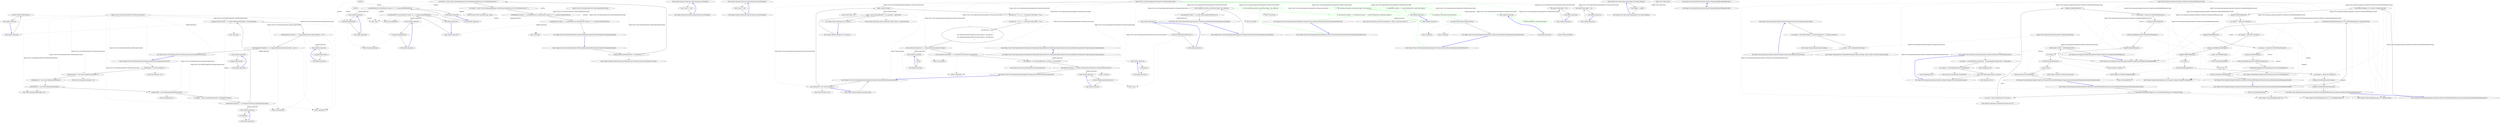 digraph  {
m2_45 [cluster="Unk.LoadModules", file="ModuleLoaderTests.cs", label="Entry Unk.LoadModules", span=""];
m2_49 [cluster="Unk.SequenceEqual", file="ModuleLoaderTests.cs", label="Entry Unk.SequenceEqual", span=""];
m2_25 [cluster="Unk.>", file="ModuleLoaderTests.cs", label="Entry Unk.>", span=""];
m2_14 [cluster="Mock<IModuleLoaderPlugin>.cstr", file="ModuleLoaderTests.cs", label="Entry Mock<IModuleLoaderPlugin>.cstr", span=""];
m2_15 [cluster="ModuleLoader.cstr", file="ModuleLoaderTests.cs", label="Entry ModuleLoader.cstr", span=""];
m2_39 [cluster="Ninject.Modules.ModuleLoader.LoadModules(System.Collections.Generic.IEnumerable<string>)", file="ModuleLoaderTests.cs", label="Entry Ninject.Modules.ModuleLoader.LoadModules(System.Collections.Generic.IEnumerable<string>)", span="49-49"];
m2_12 [cluster="Mock<IKernel>.cstr", file="ModuleLoaderTests.cs", label="Entry Mock<IKernel>.cstr", span=""];
m2_18 [cluster="Unk.Setup", file="ModuleLoaderTests.cs", label="Entry Unk.Setup", span=""];
m2_40 [cluster="System.IO.Path.Combine(string, string)", file="ModuleLoaderTests.cs", label="Entry System.IO.Path.Combine(string, string)", span="0-0"];
m2_16 [cluster="Unk.SetupGet", file="ModuleLoaderTests.cs", label="Entry Unk.SetupGet", span=""];
m2_13 [cluster="Mock<IComponentContainer>.cstr", file="ModuleLoaderTests.cs", label="Entry Mock<IComponentContainer>.cstr", span=""];
m2_17 [cluster="Unk.Returns", file="ModuleLoaderTests.cs", label="Entry Unk.Returns", span=""];
m2_32 [cluster="Ninject.Tests.Unit.ModuleLoaderTests.WhenLoadModulesIsCalled.PassesMatchingFilesToAppropriatePlugin()", file="ModuleLoaderTests.cs", label="Entry Ninject.Tests.Unit.ModuleLoaderTests.WhenLoadModulesIsCalled.PassesMatchingFilesToAppropriatePlugin()", span="39-39"];
m2_33 [cluster="Ninject.Tests.Unit.ModuleLoaderTests.WhenLoadModulesIsCalled.PassesMatchingFilesToAppropriatePlugin()", file="ModuleLoaderTests.cs", label="moduleLoader.LoadModules(new[] { ''TestModules/*'' })", span="41-41"];
m2_34 [cluster="Ninject.Tests.Unit.ModuleLoaderTests.WhenLoadModulesIsCalled.PassesMatchingFilesToAppropriatePlugin()", file="ModuleLoaderTests.cs", label="var fooFiles = new[] { Path.Combine(AppDomain.CurrentDomain.BaseDirectory, @''TestModules\test.foo'') }", span="43-43"];
m2_35 [cluster="Ninject.Tests.Unit.ModuleLoaderTests.WhenLoadModulesIsCalled.PassesMatchingFilesToAppropriatePlugin()", file="ModuleLoaderTests.cs", label="var barFiles = new[] { Path.Combine(AppDomain.CurrentDomain.BaseDirectory, @''TestModules\test.bar'') }", span="44-44"];
m2_36 [cluster="Ninject.Tests.Unit.ModuleLoaderTests.WhenLoadModulesIsCalled.PassesMatchingFilesToAppropriatePlugin()", file="ModuleLoaderTests.cs", label="fooPluginMock.Verify(x => x.LoadModules(It.Is<IEnumerable<string>>(e => e.SequenceEqual(fooFiles))))", span="46-46"];
m2_37 [cluster="Ninject.Tests.Unit.ModuleLoaderTests.WhenLoadModulesIsCalled.PassesMatchingFilesToAppropriatePlugin()", file="ModuleLoaderTests.cs", label="barPluginMock.Verify(x => x.LoadModules(It.Is<IEnumerable<string>>(e => e.SequenceEqual(barFiles))))", span="47-47"];
m2_38 [cluster="Ninject.Tests.Unit.ModuleLoaderTests.WhenLoadModulesIsCalled.PassesMatchingFilesToAppropriatePlugin()", file="ModuleLoaderTests.cs", label="Exit Ninject.Tests.Unit.ModuleLoaderTests.WhenLoadModulesIsCalled.PassesMatchingFilesToAppropriatePlugin()", span="39-39"];
m2_41 [cluster="Unk.Verify", file="ModuleLoaderTests.cs", label="Entry Unk.Verify", span=""];
m2_53 [cluster="lambda expression", file="ModuleLoaderTests.cs", label="Entry lambda expression", span="47-47"];
m2_19 [cluster="lambda expression", file="ModuleLoaderTests.cs", label="Entry lambda expression", span="29-29"];
m2_22 [cluster="lambda expression", file="ModuleLoaderTests.cs", label="Entry lambda expression", span="30-30"];
m2_26 [cluster="lambda expression", file="ModuleLoaderTests.cs", label="Entry lambda expression", span="31-31"];
m2_29 [cluster="lambda expression", file="ModuleLoaderTests.cs", label="Entry lambda expression", span="32-32"];
m2_20 [cluster="lambda expression", file="ModuleLoaderTests.cs", label="x.Components", span="29-29"];
m2_21 [cluster="lambda expression", file="ModuleLoaderTests.cs", label="Exit lambda expression", span="29-29"];
m2_23 [cluster="lambda expression", file="ModuleLoaderTests.cs", label="x.GetAll<IModuleLoaderPlugin>()", span="30-30"];
m2_24 [cluster="lambda expression", file="ModuleLoaderTests.cs", label="Exit lambda expression", span="30-30"];
m2_27 [cluster="lambda expression", file="ModuleLoaderTests.cs", label="x.SupportedExtensions", span="31-31"];
m2_28 [cluster="lambda expression", file="ModuleLoaderTests.cs", label="Exit lambda expression", span="31-31"];
m2_30 [cluster="lambda expression", file="ModuleLoaderTests.cs", label="x.SupportedExtensions", span="32-32"];
m2_31 [cluster="lambda expression", file="ModuleLoaderTests.cs", label="Exit lambda expression", span="32-32"];
m2_43 [cluster="lambda expression", file="ModuleLoaderTests.cs", label="x.LoadModules(It.Is<IEnumerable<string>>(e => e.SequenceEqual(fooFiles)))", span="46-46"];
m2_47 [cluster="lambda expression", file="ModuleLoaderTests.cs", label="e.SequenceEqual(fooFiles)", span="46-46"];
m2_51 [cluster="lambda expression", file="ModuleLoaderTests.cs", label="x.LoadModules(It.Is<IEnumerable<string>>(e => e.SequenceEqual(barFiles)))", span="47-47"];
m2_54 [cluster="lambda expression", file="ModuleLoaderTests.cs", label="e.SequenceEqual(barFiles)", span="47-47"];
m2_42 [cluster="lambda expression", file="ModuleLoaderTests.cs", label="Entry lambda expression", span="46-46"];
m2_50 [cluster="lambda expression", file="ModuleLoaderTests.cs", label="Entry lambda expression", span="47-47"];
m2_44 [cluster="lambda expression", file="ModuleLoaderTests.cs", label="Exit lambda expression", span="46-46"];
m2_46 [cluster="lambda expression", file="ModuleLoaderTests.cs", label="Entry lambda expression", span="46-46"];
m2_48 [cluster="lambda expression", file="ModuleLoaderTests.cs", label="Exit lambda expression", span="46-46"];
m2_52 [cluster="lambda expression", file="ModuleLoaderTests.cs", label="Exit lambda expression", span="47-47"];
m2_55 [cluster="lambda expression", file="ModuleLoaderTests.cs", label="Exit lambda expression", span="47-47"];
m2_0 [cluster="Ninject.Tests.Unit.ModuleLoaderTests.ModuleLoaderContext.ModuleLoaderContext()", file="ModuleLoaderTests.cs", label="Entry Ninject.Tests.Unit.ModuleLoaderTests.ModuleLoaderContext.ModuleLoaderContext()", span="19-19"];
m2_1 [cluster="Ninject.Tests.Unit.ModuleLoaderTests.ModuleLoaderContext.ModuleLoaderContext()", file="ModuleLoaderTests.cs", label="kernelMock = new Mock<IKernel>()", span="21-21"];
m2_2 [cluster="Ninject.Tests.Unit.ModuleLoaderTests.ModuleLoaderContext.ModuleLoaderContext()", file="ModuleLoaderTests.cs", label="componentsMock = new Mock<IComponentContainer>()", span="22-22"];
m2_3 [cluster="Ninject.Tests.Unit.ModuleLoaderTests.ModuleLoaderContext.ModuleLoaderContext()", file="ModuleLoaderTests.cs", label="fooPluginMock = new Mock<IModuleLoaderPlugin>()", span="23-23"];
m2_4 [cluster="Ninject.Tests.Unit.ModuleLoaderTests.ModuleLoaderContext.ModuleLoaderContext()", file="ModuleLoaderTests.cs", label="barPluginMock = new Mock<IModuleLoaderPlugin>()", span="24-24"];
m2_5 [cluster="Ninject.Tests.Unit.ModuleLoaderTests.ModuleLoaderContext.ModuleLoaderContext()", file="ModuleLoaderTests.cs", label="moduleLoader = new ModuleLoader(kernelMock.Object)", span="25-25"];
m2_6 [cluster="Ninject.Tests.Unit.ModuleLoaderTests.ModuleLoaderContext.ModuleLoaderContext()", file="ModuleLoaderTests.cs", label="var plugins = new[] { fooPluginMock.Object, barPluginMock.Object }", span="27-27"];
m2_7 [cluster="Ninject.Tests.Unit.ModuleLoaderTests.ModuleLoaderContext.ModuleLoaderContext()", file="ModuleLoaderTests.cs", label="kernelMock.SetupGet(x => x.Components).Returns(componentsMock.Object)", span="29-29"];
m2_8 [cluster="Ninject.Tests.Unit.ModuleLoaderTests.ModuleLoaderContext.ModuleLoaderContext()", file="ModuleLoaderTests.cs", label="componentsMock.Setup(x => x.GetAll<IModuleLoaderPlugin>()).Returns(plugins)", span="30-30"];
m2_9 [cluster="Ninject.Tests.Unit.ModuleLoaderTests.ModuleLoaderContext.ModuleLoaderContext()", file="ModuleLoaderTests.cs", label="fooPluginMock.SetupGet(x => x.SupportedExtensions).Returns(new[] { ''.foo'' })", span="31-31"];
m2_10 [cluster="Ninject.Tests.Unit.ModuleLoaderTests.ModuleLoaderContext.ModuleLoaderContext()", file="ModuleLoaderTests.cs", label="barPluginMock.SetupGet(x => x.SupportedExtensions).Returns(new[] { ''.bar'' })", span="32-32"];
m2_11 [cluster="Ninject.Tests.Unit.ModuleLoaderTests.ModuleLoaderContext.ModuleLoaderContext()", file="ModuleLoaderTests.cs", label="Exit Ninject.Tests.Unit.ModuleLoaderTests.ModuleLoaderContext.ModuleLoaderContext()", span="19-19"];
m2_56 [file="ModuleLoaderTests.cs", label="Ninject.Tests.Unit.ModuleLoaderTests.ModuleLoaderContext", span=""];
m2_57 [file="ModuleLoaderTests.cs", label="Ninject.Tests.Unit.ModuleLoaderTests.WhenLoadModulesIsCalled", span=""];
m2_58 [file="ModuleLoaderTests.cs", label=fooFiles, span=""];
m2_59 [file="ModuleLoaderTests.cs", label=barFiles, span=""];
m3_3 [cluster="Ninject.Dynamic.Extensions.ObjectExtensions.IsNull(object)", file="ModuleLoadingTests.cs", label="Entry Ninject.Dynamic.Extensions.ObjectExtensions.IsNull(object)", span="26-26"];
m3_4 [cluster="Ninject.Dynamic.Extensions.ObjectExtensions.IsNull(object)", file="ModuleLoadingTests.cs", label="return value == null;", span="28-28"];
m3_5 [cluster="Ninject.Dynamic.Extensions.ObjectExtensions.IsNull(object)", file="ModuleLoadingTests.cs", label="Exit Ninject.Dynamic.Extensions.ObjectExtensions.IsNull(object)", span="26-26"];
m3_0 [cluster="Ninject.Dynamic.Extensions.ObjectExtensions.IsNotNull(object)", file="ModuleLoadingTests.cs", label="Entry Ninject.Dynamic.Extensions.ObjectExtensions.IsNotNull(object)", span="14-14"];
m3_1 [cluster="Ninject.Dynamic.Extensions.ObjectExtensions.IsNotNull(object)", file="ModuleLoadingTests.cs", label="return value != null;", span="16-16"];
m3_2 [cluster="Ninject.Dynamic.Extensions.ObjectExtensions.IsNotNull(object)", file="ModuleLoadingTests.cs", label="Exit Ninject.Dynamic.Extensions.ObjectExtensions.IsNotNull(object)", span="14-14"];
m4_17 [cluster="Mock<IPlan>.cstr", file="NinjectSettings.cs", label="Entry Mock<IPlan>.cstr", span=""];
m4_18 [cluster="Ninject.Tests.Unit.PropertyInjectionStrategyTests.FakePropertyInjectionDirective.FakePropertyInjectionDirective(System.Reflection.PropertyInfo, Ninject.Injection.PropertyInjector)", file="NinjectSettings.cs", label="Entry Ninject.Tests.Unit.PropertyInjectionStrategyTests.FakePropertyInjectionDirective.FakePropertyInjectionDirective(System.Reflection.PropertyInfo, Ninject.Injection.PropertyInjector)", span="91-91"];
m4_67 [cluster="Ninject.Tests.Unit.PropertyInjectionStrategyTests.FakePropertyInjectionDirective.FakePropertyInjectionDirective(System.Reflection.PropertyInfo, Ninject.Injection.PropertyInjector)", file="NinjectSettings.cs", label="Exit Ninject.Tests.Unit.PropertyInjectionStrategyTests.FakePropertyInjectionDirective.FakePropertyInjectionDirective(System.Reflection.PropertyInfo, Ninject.Injection.PropertyInjector)", span="91-91"];
m4_0 [cluster="Ninject.NinjectSettings.Get<T>(string, T)", file="NinjectSettings.cs", label="Entry Ninject.NinjectSettings.Get<T>(string, T)", span="89-89"];
m4_1 [cluster="Ninject.NinjectSettings.Get<T>(string, T)", file="NinjectSettings.cs", label="return _values.ContainsKey(key) ? (T)_values[key] : defaultValue;", span="91-91"];
m4_2 [cluster="Ninject.NinjectSettings.Get<T>(string, T)", file="NinjectSettings.cs", label="Exit Ninject.NinjectSettings.Get<T>(string, T)", span="89-89"];
m4_16 [cluster="Mock<IContext>.cstr", file="NinjectSettings.cs", label="Entry Mock<IContext>.cstr", span=""];
m4_65 [cluster="Unk.Should", file="NinjectSettings.cs", label="Entry Unk.Should", span=""];
m4_3 [cluster="System.Collections.Generic.Dictionary<TKey, TValue>.ContainsKey(TKey)", file="NinjectSettings.cs", label="Entry System.Collections.Generic.Dictionary<TKey, TValue>.ContainsKey(TKey)", span="0-0"];
m4_38 [cluster="Unk.>", file="NinjectSettings.cs", label="Entry Unk.>", span=""];
m4_39 [cluster="Ninject.Tests.Unit.PropertyInjectionStrategyTests.WhenActivateIsCalled.ReadsMethodInjectorsFromPlan()", file="NinjectSettings.cs", label="Entry Ninject.Tests.Unit.PropertyInjectionStrategyTests.WhenActivateIsCalled.ReadsMethodInjectorsFromPlan()", span="63-63"];
m4_40 [cluster="Ninject.Tests.Unit.PropertyInjectionStrategyTests.WhenActivateIsCalled.ReadsMethodInjectorsFromPlan()", file="NinjectSettings.cs", label="this.strategy.Activate(this.contextMock.Object, this.reference)", span="65-65"];
m4_41 [cluster="Ninject.Tests.Unit.PropertyInjectionStrategyTests.WhenActivateIsCalled.ReadsMethodInjectorsFromPlan()", file="NinjectSettings.cs", label="this.planMock.Verify(x => x.GetAll<PropertyInjectionDirective>())", span="67-67"];
m4_42 [cluster="Ninject.Tests.Unit.PropertyInjectionStrategyTests.WhenActivateIsCalled.ReadsMethodInjectorsFromPlan()", file="NinjectSettings.cs", label="Exit Ninject.Tests.Unit.PropertyInjectionStrategyTests.WhenActivateIsCalled.ReadsMethodInjectorsFromPlan()", span="63-63"];
m4_52 [cluster="System.Collections.Generic.IEnumerable<T>.Map<T>(System.Action<T>)", file="NinjectSettings.cs", label="Entry System.Collections.Generic.IEnumerable<T>.Map<T>(System.Action<T>)", span="8-8"];
m4_4 [cluster="Ninject.NinjectSettings.Set(string, object)", file="NinjectSettings.cs", label="Entry Ninject.NinjectSettings.Set(string, object)", span="99-99"];
m4_5 [cluster="Ninject.Tests.Unit.PropertyInjectionStrategyTests.WhenActivateIsCalled.WhenActivateIsCalled()", file="NinjectSettings.cs", label="Entry Ninject.Tests.Unit.PropertyInjectionStrategyTests.WhenActivateIsCalled.WhenActivateIsCalled()", span="41-41"];
m4_6 [cluster="Ninject.Tests.Unit.PropertyInjectionStrategyTests.WhenActivateIsCalled.WhenActivateIsCalled()", file="NinjectSettings.cs", label="this.contextMock = new Mock<IContext>()", span="43-43"];
m4_43 [cluster="Unk.Activate", file="NinjectSettings.cs", label="Entry Unk.Activate", span=""];
m4_22 [cluster="Unk.Setup", file="NinjectSettings.cs", label="Entry Unk.Setup", span=""];
m4_19 [cluster="Unk.SetupGet", file="NinjectSettings.cs", label="Entry Unk.SetupGet", span=""];
m4_21 [cluster="Ninject.Activation.InstanceReference.InstanceReference()", file="NinjectSettings.cs", label="Entry Ninject.Activation.InstanceReference.InstanceReference()", span="16-16"];
m4_45 [cluster="lambda expression", file="NinjectSettings.cs", label="Entry lambda expression", span="67-67"];
m4_53 [cluster="lambda expression", file="NinjectSettings.cs", label="Entry lambda expression", span="75-75"];
m4_54 [cluster="lambda expression", color=green, community=0, file="NinjectSettings.cs", label="1: d.TargetMock.Verify(x => x.ResolveWithin(this.contextMock.Object))", span="75-75"];
m4_55 [cluster="lambda expression", file="NinjectSettings.cs", label="Exit lambda expression", span="75-75"];
m4_56 [cluster="lambda expression", file="NinjectSettings.cs", label="Entry lambda expression", span="75-75"];
m4_57 [cluster="lambda expression", color=green, community=0, file="NinjectSettings.cs", label="1: x.ResolveWithin(this.contextMock.Object)", span="75-75"];
m4_58 [cluster="lambda expression", file="NinjectSettings.cs", label="Exit lambda expression", span="75-75"];
m4_24 [cluster="lambda expression", file="NinjectSettings.cs", label="this.injector1WasCalled = true", span="45-45"];
m4_27 [cluster="lambda expression", file="NinjectSettings.cs", label="this.injector2WasCalled = true", span="46-46"];
m4_23 [cluster="lambda expression", file="NinjectSettings.cs", label="Entry lambda expression", span="45-45"];
m4_25 [cluster="lambda expression", file="NinjectSettings.cs", label="Exit lambda expression", span="45-45"];
m4_26 [cluster="lambda expression", file="NinjectSettings.cs", label="Entry lambda expression", span="46-46"];
m4_28 [cluster="lambda expression", file="NinjectSettings.cs", label="Exit lambda expression", span="46-46"];
m4_29 [cluster="lambda expression", file="NinjectSettings.cs", label="Entry lambda expression", span="54-54"];
m4_32 [cluster="lambda expression", file="NinjectSettings.cs", label="Entry lambda expression", span="55-55"];
m4_35 [cluster="lambda expression", file="NinjectSettings.cs", label="Entry lambda expression", span="59-59"];
m4_31 [cluster="lambda expression", file="NinjectSettings.cs", label="Exit lambda expression", span="54-54"];
m4_30 [cluster="lambda expression", file="NinjectSettings.cs", label="x.Plan", span="54-54"];
m4_34 [cluster="lambda expression", file="NinjectSettings.cs", label="Exit lambda expression", span="55-55"];
m4_33 [cluster="lambda expression", file="NinjectSettings.cs", label="x.Parameters", span="55-55"];
m4_37 [cluster="lambda expression", file="NinjectSettings.cs", label="Exit lambda expression", span="59-59"];
m4_36 [cluster="lambda expression", file="NinjectSettings.cs", label="x.GetAll<PropertyInjectionDirective>()", span="59-59"];
m4_46 [cluster="lambda expression", file="NinjectSettings.cs", label="x.GetAll<PropertyInjectionDirective>()", span="67-67"];
m4_47 [cluster="lambda expression", file="NinjectSettings.cs", label="Exit lambda expression", span="67-67"];
m4_48 [cluster="Ninject.Tests.Unit.PropertyInjectionStrategyTests.WhenActivateIsCalled.ResolvesValuesForEachTargetOfEachDirective()", file="NinjectSettings.cs", label="Entry Ninject.Tests.Unit.PropertyInjectionStrategyTests.WhenActivateIsCalled.ResolvesValuesForEachTargetOfEachDirective()", span="71-71"];
m4_49 [cluster="Ninject.Tests.Unit.PropertyInjectionStrategyTests.WhenActivateIsCalled.ResolvesValuesForEachTargetOfEachDirective()", color=green, community=0, file="NinjectSettings.cs", label="22: this.strategy.Activate(this.contextMock.Object, this.reference)", span="73-73"];
m4_50 [cluster="Ninject.Tests.Unit.PropertyInjectionStrategyTests.WhenActivateIsCalled.ResolvesValuesForEachTargetOfEachDirective()", color=green, community=0, file="NinjectSettings.cs", label="13: this.directives.Map(d => d.TargetMock.Verify(x => x.ResolveWithin(this.contextMock.Object)))", span="75-75"];
m4_51 [cluster="Ninject.Tests.Unit.PropertyInjectionStrategyTests.WhenActivateIsCalled.ResolvesValuesForEachTargetOfEachDirective()", file="NinjectSettings.cs", label="Exit Ninject.Tests.Unit.PropertyInjectionStrategyTests.WhenActivateIsCalled.ResolvesValuesForEachTargetOfEachDirective()", span="71-71"];
m4_66 [cluster="Unk.BeTrue", file="NinjectSettings.cs", label="Entry Unk.BeTrue", span=""];
m4_20 [cluster="Unk.Returns", file="NinjectSettings.cs", label="Entry Unk.Returns", span=""];
m4_60 [cluster="Ninject.Tests.Unit.PropertyInjectionStrategyTests.WhenActivateIsCalled.InvokesInjectorsForEachDirective()", file="NinjectSettings.cs", label="Entry Ninject.Tests.Unit.PropertyInjectionStrategyTests.WhenActivateIsCalled.InvokesInjectorsForEachDirective()", span="79-79"];
m4_61 [cluster="Ninject.Tests.Unit.PropertyInjectionStrategyTests.WhenActivateIsCalled.InvokesInjectorsForEachDirective()", color=green, community=0, file="NinjectSettings.cs", label="27: this.strategy.Activate(this.contextMock.Object, this.reference)", span="81-81"];
m4_62 [cluster="Ninject.Tests.Unit.PropertyInjectionStrategyTests.WhenActivateIsCalled.InvokesInjectorsForEachDirective()", color=green, community=0, file="NinjectSettings.cs", label="4: this.injector1WasCalled.Should().BeTrue()", span="82-82"];
m4_63 [cluster="Ninject.Tests.Unit.PropertyInjectionStrategyTests.WhenActivateIsCalled.InvokesInjectorsForEachDirective()", file="NinjectSettings.cs", label="this.injector2WasCalled.Should().BeTrue()", span="83-83"];
m4_64 [cluster="Ninject.Tests.Unit.PropertyInjectionStrategyTests.WhenActivateIsCalled.InvokesInjectorsForEachDirective()", file="NinjectSettings.cs", label="Exit Ninject.Tests.Unit.PropertyInjectionStrategyTests.WhenActivateIsCalled.InvokesInjectorsForEachDirective()", span="79-79"];
m4_59 [cluster="Unk.ResolveWithin", file="NinjectSettings.cs", label="Entry Unk.ResolveWithin", span=""];
m4_44 [cluster="Unk.Verify", file="NinjectSettings.cs", label="Entry Unk.Verify", span=""];
m4_7 [cluster="Ninject.Tests.Unit.PropertyInjectionStrategyTests.WhenActivateIsCalled.WhenActivateIsCalled()", file="NinjectSettings.cs", label="Ninject.NinjectSettings", span=""];
m4_8 [cluster="Ninject.Tests.Unit.PropertyInjectionStrategyTests.WhenActivateIsCalled.WhenActivateIsCalled()", file="NinjectSettings.cs", label="this.injector1 = (x, y) => { this.injector1WasCalled = true; }", span="45-45"];
m4_9 [cluster="Ninject.Tests.Unit.PropertyInjectionStrategyTests.WhenActivateIsCalled.WhenActivateIsCalled()", file="NinjectSettings.cs", label="this.injector2 = (x, y) => { this.injector2WasCalled = true; }", span="46-46"];
m4_10 [cluster="Ninject.Tests.Unit.PropertyInjectionStrategyTests.WhenActivateIsCalled.WhenActivateIsCalled()", file="NinjectSettings.cs", label="this.directives = new[]\r\n            {\r\n                new FakePropertyInjectionDirective(this.property1, this.injector1),\r\n                new FakePropertyInjectionDirective(this.property2, this.injector2)\r\n            }", span="48-52"];
m4_11 [cluster="Ninject.Tests.Unit.PropertyInjectionStrategyTests.WhenActivateIsCalled.WhenActivateIsCalled()", file="NinjectSettings.cs", label="this.contextMock.SetupGet(x => x.Plan).Returns(this.planMock.Object)", span="54-54"];
m4_12 [cluster="Ninject.Tests.Unit.PropertyInjectionStrategyTests.WhenActivateIsCalled.WhenActivateIsCalled()", file="NinjectSettings.cs", label="this.contextMock.SetupGet(x => x.Parameters).Returns(new IParameter[0])", span="55-55"];
m4_13 [cluster="Ninject.Tests.Unit.PropertyInjectionStrategyTests.WhenActivateIsCalled.WhenActivateIsCalled()", file="NinjectSettings.cs", label="this.reference = new InstanceReference { Instance = this.instance }", span="57-57"];
m4_14 [cluster="Ninject.Tests.Unit.PropertyInjectionStrategyTests.WhenActivateIsCalled.WhenActivateIsCalled()", file="NinjectSettings.cs", label="this.planMock.Setup(x => x.GetAll<PropertyInjectionDirective>()).Returns(this.directives)", span="59-59"];
m4_15 [cluster="Ninject.Tests.Unit.PropertyInjectionStrategyTests.WhenActivateIsCalled.WhenActivateIsCalled()", file="NinjectSettings.cs", label="Exit Ninject.Tests.Unit.PropertyInjectionStrategyTests.WhenActivateIsCalled.WhenActivateIsCalled()", span="41-41"];
m4_74 [file="NinjectSettings.cs", label="Ninject.Tests.Unit.PropertyInjectionStrategyTests.WhenActivateIsCalled", span=""];
m5_0 [cluster="Ninject.Tests.Fakes.Ninja.Ninja(Ninject.Tests.Fakes.IWeapon)", file="PropertyInjectionSelectorTests.cs", label="Entry Ninject.Tests.Fakes.Ninja.Ninja(Ninject.Tests.Fakes.IWeapon)", span="10-10"];
m5_1 [cluster="Ninject.Tests.Fakes.Ninja.Ninja(Ninject.Tests.Fakes.IWeapon)", file="PropertyInjectionSelectorTests.cs", label="this.Weapon = weapon", span="12-12"];
m5_2 [cluster="Ninject.Tests.Fakes.Ninja.Ninja(Ninject.Tests.Fakes.IWeapon)", file="PropertyInjectionSelectorTests.cs", label="Exit Ninject.Tests.Fakes.Ninja.Ninja(Ninject.Tests.Fakes.IWeapon)", span="10-10"];
m5_3 [file="PropertyInjectionSelectorTests.cs", label="Ninject.Tests.Fakes.Ninja", span=""];
m6_0 [cluster="Ninject.ConstraintAttribute.Matches(Ninject.Planning.Bindings.IBindingMetadata)", file="PropertyInjectionTests.cs", label="Entry Ninject.ConstraintAttribute.Matches(Ninject.Planning.Bindings.IBindingMetadata)", span="9-9"];
m6_1 [cluster="Ninject.ConstraintAttribute.Matches(Ninject.Planning.Bindings.IBindingMetadata)", file="PropertyInjectionTests.cs", label="Exit Ninject.ConstraintAttribute.Matches(Ninject.Planning.Bindings.IBindingMetadata)", span="9-9"];
m7_0 [cluster="Ninject.Tests.Integration.RequestScopeTests.RequestScopeContext.RequestScopeContext()", file="RequestScopeTests.cs", label="Entry Ninject.Tests.Integration.RequestScopeTests.RequestScopeContext.RequestScopeContext()", span="15-15"];
m7_1 [cluster="Ninject.Tests.Integration.RequestScopeTests.RequestScopeContext.RequestScopeContext()", file="RequestScopeTests.cs", label="var settings = new NinjectSettings { CachePruningInterval = TimeSpan.MaxValue }", span="17-17"];
m7_2 [cluster="Ninject.Tests.Integration.RequestScopeTests.RequestScopeContext.RequestScopeContext()", file="RequestScopeTests.cs", label="kernel = new StandardKernel(settings)", span="18-18"];
m7_3 [cluster="Ninject.Tests.Integration.RequestScopeTests.RequestScopeContext.RequestScopeContext()", file="RequestScopeTests.cs", label="Exit Ninject.Tests.Integration.RequestScopeTests.RequestScopeContext.RequestScopeContext()", span="15-15"];
m7_66 [cluster="Ninject.OnePerRequestModule.DeactivateInstancesForCurrentHttpRequest()", file="RequestScopeTests.cs", label="Entry Ninject.OnePerRequestModule.DeactivateInstancesForCurrentHttpRequest()", span="59-59"];
m7_17 [cluster="HttpContext.cstr", file="RequestScopeTests.cs", label="Entry HttpContext.cstr", span=""];
m7_9 [cluster="Ninject.Tests.Integration.RequestScopeTests.RequestScopeContext.GetFakeHttpContext()", file="RequestScopeTests.cs", label="Entry Ninject.Tests.Integration.RequestScopeTests.RequestScopeContext.GetFakeHttpContext()", span="26-26"];
m7_10 [cluster="Ninject.Tests.Integration.RequestScopeTests.RequestScopeContext.GetFakeHttpContext()", file="RequestScopeTests.cs", label="var request = new HttpRequest(''index.html'', ''http://example.org/index.html'', String.Empty)", span="28-28"];
m7_11 [cluster="Ninject.Tests.Integration.RequestScopeTests.RequestScopeContext.GetFakeHttpContext()", file="RequestScopeTests.cs", label="var response = new HttpResponse(new StringWriter())", span="29-29"];
m7_12 [cluster="Ninject.Tests.Integration.RequestScopeTests.RequestScopeContext.GetFakeHttpContext()", file="RequestScopeTests.cs", label="return new HttpContext(request, response);", span="30-30"];
m7_13 [cluster="Ninject.Tests.Integration.RequestScopeTests.RequestScopeContext.GetFakeHttpContext()", file="RequestScopeTests.cs", label="Exit Ninject.Tests.Integration.RequestScopeTests.RequestScopeContext.GetFakeHttpContext()", span="26-26"];
m7_39 [cluster="Ninject.Tests.Integration.RequestScopeTests.WhenServiceIsBoundWithRequestScope.InstancesAreDisposedWhenRequestEndsAndCacheIsPruned()", file="RequestScopeTests.cs", label="Entry Ninject.Tests.Integration.RequestScopeTests.WhenServiceIsBoundWithRequestScope.InstancesAreDisposedWhenRequestEndsAndCacheIsPruned()", span="60-60"];
m7_40 [cluster="Ninject.Tests.Integration.RequestScopeTests.WhenServiceIsBoundWithRequestScope.InstancesAreDisposedWhenRequestEndsAndCacheIsPruned()", file="RequestScopeTests.cs", label="kernel.Bind<INotifyWhenDisposed>().To<NotifiesWhenDisposed>().InRequestScope()", span="62-62"];
m7_41 [cluster="Ninject.Tests.Integration.RequestScopeTests.WhenServiceIsBoundWithRequestScope.InstancesAreDisposedWhenRequestEndsAndCacheIsPruned()", file="RequestScopeTests.cs", label="var cache = kernel.Components.Get<ICache>()", span="63-63"];
m7_42 [cluster="Ninject.Tests.Integration.RequestScopeTests.WhenServiceIsBoundWithRequestScope.InstancesAreDisposedWhenRequestEndsAndCacheIsPruned()", file="RequestScopeTests.cs", label="BeginNewFakeWebRequest()", span="65-65"];
m7_49 [cluster="Ninject.Tests.Integration.RequestScopeTests.WhenServiceIsBoundWithRequestScope.InstancesAreDisposedWhenRequestEndsAndCacheIsPruned()", file="RequestScopeTests.cs", label="cache.Prune()", span="77-77"];
m7_43 [cluster="Ninject.Tests.Integration.RequestScopeTests.WhenServiceIsBoundWithRequestScope.InstancesAreDisposedWhenRequestEndsAndCacheIsPruned()", file="RequestScopeTests.cs", label="var instance = kernel.Get<INotifyWhenDisposed>()", span="67-67"];
m7_44 [cluster="Ninject.Tests.Integration.RequestScopeTests.WhenServiceIsBoundWithRequestScope.InstancesAreDisposedWhenRequestEndsAndCacheIsPruned()", file="RequestScopeTests.cs", label="instance.ShouldNotBeNull()", span="69-69"];
m7_45 [cluster="Ninject.Tests.Integration.RequestScopeTests.WhenServiceIsBoundWithRequestScope.InstancesAreDisposedWhenRequestEndsAndCacheIsPruned()", file="RequestScopeTests.cs", label="instance.ShouldBeInstanceOf<NotifiesWhenDisposed>()", span="70-70"];
m7_50 [cluster="Ninject.Tests.Integration.RequestScopeTests.WhenServiceIsBoundWithRequestScope.InstancesAreDisposedWhenRequestEndsAndCacheIsPruned()", file="RequestScopeTests.cs", label="instance.IsDisposed.ShouldBeTrue()", span="79-79"];
m7_46 [cluster="Ninject.Tests.Integration.RequestScopeTests.WhenServiceIsBoundWithRequestScope.InstancesAreDisposedWhenRequestEndsAndCacheIsPruned()", file="RequestScopeTests.cs", label="BeginNewFakeWebRequest()", span="72-72"];
m7_47 [cluster="Ninject.Tests.Integration.RequestScopeTests.WhenServiceIsBoundWithRequestScope.InstancesAreDisposedWhenRequestEndsAndCacheIsPruned()", file="RequestScopeTests.cs", label="GC.Collect()", span="74-74"];
m7_48 [cluster="Ninject.Tests.Integration.RequestScopeTests.WhenServiceIsBoundWithRequestScope.InstancesAreDisposedWhenRequestEndsAndCacheIsPruned()", file="RequestScopeTests.cs", label="GC.WaitForPendingFinalizers()", span="75-75"];
m7_51 [cluster="Ninject.Tests.Integration.RequestScopeTests.WhenServiceIsBoundWithRequestScope.InstancesAreDisposedWhenRequestEndsAndCacheIsPruned()", file="RequestScopeTests.cs", label="Exit Ninject.Tests.Integration.RequestScopeTests.WhenServiceIsBoundWithRequestScope.InstancesAreDisposedWhenRequestEndsAndCacheIsPruned()", span="60-60"];
m7_54 [cluster="Unk.>", file="RequestScopeTests.cs", label="Entry Unk.>", span=""];
m7_33 [cluster="Ninject.Syntax.IBindingInSyntax<T>.InRequestScope()", file="RequestScopeTests.cs", label="Entry Ninject.Syntax.IBindingInSyntax<T>.InRequestScope()", span="183-183"];
m7_52 [cluster="Ninject.Components.IComponentContainer.Get<T>()", file="RequestScopeTests.cs", label="Entry Ninject.Components.IComponentContainer.Get<T>()", span="52-52"];
m7_31 [cluster="Ninject.Syntax.BindingRoot.Bind<T>()", file="RequestScopeTests.cs", label="Entry Ninject.Syntax.BindingRoot.Bind<T>()", span="27-27"];
m7_53 [cluster="Unk.ShouldNotBeNull", file="RequestScopeTests.cs", label="Entry Unk.ShouldNotBeNull", span=""];
m7_14 [cluster="HttpRequest.cstr", file="RequestScopeTests.cs", label="Entry HttpRequest.cstr", span=""];
m7_32 [cluster="Ninject.Syntax.IBindingToSyntax<T>.To<TImplementation>()", file="RequestScopeTests.cs", label="Entry Ninject.Syntax.IBindingToSyntax<T>.To<TImplementation>()", span="40-40"];
m7_15 [cluster="HttpResponse.cstr", file="RequestScopeTests.cs", label="Entry HttpResponse.cstr", span=""];
m7_57 [cluster="Ninject.Tests.Integration.RequestScopeTests.WhenServiceIsBoundWithRequestScope.InstancesAreDisposedViaOnePerRequestModule()", file="RequestScopeTests.cs", label="Entry Ninject.Tests.Integration.RequestScopeTests.WhenServiceIsBoundWithRequestScope.InstancesAreDisposedViaOnePerRequestModule()", span="83-83"];
m7_58 [cluster="Ninject.Tests.Integration.RequestScopeTests.WhenServiceIsBoundWithRequestScope.InstancesAreDisposedViaOnePerRequestModule()", file="RequestScopeTests.cs", label="kernel.Bind<INotifyWhenDisposed>().To<NotifiesWhenDisposed>().InRequestScope()", span="85-85"];
m7_59 [cluster="Ninject.Tests.Integration.RequestScopeTests.WhenServiceIsBoundWithRequestScope.InstancesAreDisposedViaOnePerRequestModule()", file="RequestScopeTests.cs", label="BeginNewFakeWebRequest()", span="87-87"];
m7_60 [cluster="Ninject.Tests.Integration.RequestScopeTests.WhenServiceIsBoundWithRequestScope.InstancesAreDisposedViaOnePerRequestModule()", file="RequestScopeTests.cs", label="var instance = kernel.Get<INotifyWhenDisposed>()", span="89-89"];
m7_61 [cluster="Ninject.Tests.Integration.RequestScopeTests.WhenServiceIsBoundWithRequestScope.InstancesAreDisposedViaOnePerRequestModule()", file="RequestScopeTests.cs", label="instance.ShouldNotBeNull()", span="91-91"];
m7_62 [cluster="Ninject.Tests.Integration.RequestScopeTests.WhenServiceIsBoundWithRequestScope.InstancesAreDisposedViaOnePerRequestModule()", file="RequestScopeTests.cs", label="instance.ShouldBeInstanceOf<NotifiesWhenDisposed>()", span="92-92"];
m7_64 [cluster="Ninject.Tests.Integration.RequestScopeTests.WhenServiceIsBoundWithRequestScope.InstancesAreDisposedViaOnePerRequestModule()", file="RequestScopeTests.cs", label="instance.IsDisposed.ShouldBeTrue()", span="96-96"];
m7_63 [cluster="Ninject.Tests.Integration.RequestScopeTests.WhenServiceIsBoundWithRequestScope.InstancesAreDisposedViaOnePerRequestModule()", file="RequestScopeTests.cs", label="OnePerRequestModule.DeactivateInstancesForCurrentHttpRequest()", span="94-94"];
m7_65 [cluster="Ninject.Tests.Integration.RequestScopeTests.WhenServiceIsBoundWithRequestScope.InstancesAreDisposedViaOnePerRequestModule()", file="RequestScopeTests.cs", label="Exit Ninject.Tests.Integration.RequestScopeTests.WhenServiceIsBoundWithRequestScope.InstancesAreDisposedViaOnePerRequestModule()", span="83-83"];
m7_5 [cluster="Ninject.StandardKernel.StandardKernel(Ninject.INinjectSettings, params Ninject.Modules.INinjectModule[])", file="RequestScopeTests.cs", label="Entry Ninject.StandardKernel.StandardKernel(Ninject.INinjectSettings, params Ninject.Modules.INinjectModule[])", span="43-43"];
m7_34 [cluster="Ninject.Syntax.IResolutionRoot.Get<T>(params Ninject.Parameters.IParameter[])", file="RequestScopeTests.cs", label="Entry Ninject.Syntax.IResolutionRoot.Get<T>(params Ninject.Parameters.IParameter[])", span="34-34"];
m7_35 [cluster="Unk.ShouldBeSameAs", file="RequestScopeTests.cs", label="Entry Unk.ShouldBeSameAs", span=""];
m7_38 [cluster="Unk.ShouldNotBeSameAs", file="RequestScopeTests.cs", label="Entry Unk.ShouldNotBeSameAs", span=""];
m7_37 [cluster="System.GC.WaitForPendingFinalizers()", file="RequestScopeTests.cs", label="Entry System.GC.WaitForPendingFinalizers()", span="0-0"];
m7_36 [cluster="System.GC.Collect()", file="RequestScopeTests.cs", label="Entry System.GC.Collect()", span="0-0"];
m7_18 [cluster="Ninject.Tests.Integration.RequestScopeTests.WhenServiceIsBoundWithRequestScope.InstancesAreReusedWithinSameHttpContext()", file="RequestScopeTests.cs", label="Entry Ninject.Tests.Integration.RequestScopeTests.WhenServiceIsBoundWithRequestScope.InstancesAreReusedWithinSameHttpContext()", span="37-37"];
m7_19 [cluster="Ninject.Tests.Integration.RequestScopeTests.WhenServiceIsBoundWithRequestScope.InstancesAreReusedWithinSameHttpContext()", file="RequestScopeTests.cs", label="kernel.Bind<IWeapon>().To<Sword>().InRequestScope()", span="39-39"];
m7_20 [cluster="Ninject.Tests.Integration.RequestScopeTests.WhenServiceIsBoundWithRequestScope.InstancesAreReusedWithinSameHttpContext()", file="RequestScopeTests.cs", label="BeginNewFakeWebRequest()", span="41-41"];
m7_21 [cluster="Ninject.Tests.Integration.RequestScopeTests.WhenServiceIsBoundWithRequestScope.InstancesAreReusedWithinSameHttpContext()", file="RequestScopeTests.cs", label="var weapon1 = kernel.Get<IWeapon>()", span="43-43"];
m7_22 [cluster="Ninject.Tests.Integration.RequestScopeTests.WhenServiceIsBoundWithRequestScope.InstancesAreReusedWithinSameHttpContext()", file="RequestScopeTests.cs", label="var weapon2 = kernel.Get<IWeapon>()", span="44-44"];
m7_23 [cluster="Ninject.Tests.Integration.RequestScopeTests.WhenServiceIsBoundWithRequestScope.InstancesAreReusedWithinSameHttpContext()", file="RequestScopeTests.cs", label="weapon1.ShouldBeSameAs(weapon2)", span="46-46"];
m7_28 [cluster="Ninject.Tests.Integration.RequestScopeTests.WhenServiceIsBoundWithRequestScope.InstancesAreReusedWithinSameHttpContext()", file="RequestScopeTests.cs", label="weapon3.ShouldNotBeSameAs(weapon1)", span="55-55"];
m7_29 [cluster="Ninject.Tests.Integration.RequestScopeTests.WhenServiceIsBoundWithRequestScope.InstancesAreReusedWithinSameHttpContext()", file="RequestScopeTests.cs", label="weapon3.ShouldNotBeSameAs(weapon2)", span="56-56"];
m7_24 [cluster="Ninject.Tests.Integration.RequestScopeTests.WhenServiceIsBoundWithRequestScope.InstancesAreReusedWithinSameHttpContext()", file="RequestScopeTests.cs", label="BeginNewFakeWebRequest()", span="48-48"];
m7_25 [cluster="Ninject.Tests.Integration.RequestScopeTests.WhenServiceIsBoundWithRequestScope.InstancesAreReusedWithinSameHttpContext()", file="RequestScopeTests.cs", label="GC.Collect()", span="50-50"];
m7_26 [cluster="Ninject.Tests.Integration.RequestScopeTests.WhenServiceIsBoundWithRequestScope.InstancesAreReusedWithinSameHttpContext()", file="RequestScopeTests.cs", label="GC.WaitForPendingFinalizers()", span="51-51"];
m7_27 [cluster="Ninject.Tests.Integration.RequestScopeTests.WhenServiceIsBoundWithRequestScope.InstancesAreReusedWithinSameHttpContext()", file="RequestScopeTests.cs", label="var weapon3 = kernel.Get<IWeapon>()", span="53-53"];
m7_30 [cluster="Ninject.Tests.Integration.RequestScopeTests.WhenServiceIsBoundWithRequestScope.InstancesAreReusedWithinSameHttpContext()", file="RequestScopeTests.cs", label="Exit Ninject.Tests.Integration.RequestScopeTests.WhenServiceIsBoundWithRequestScope.InstancesAreReusedWithinSameHttpContext()", span="37-37"];
m7_16 [cluster="System.IO.StringWriter.StringWriter()", file="RequestScopeTests.cs", label="Entry System.IO.StringWriter.StringWriter()", span="0-0"];
m7_56 [cluster="Unk.ShouldBeTrue", file="RequestScopeTests.cs", label="Entry Unk.ShouldBeTrue", span=""];
m7_4 [cluster="Ninject.NinjectSettings.NinjectSettings()", file="RequestScopeTests.cs", label="Entry Ninject.NinjectSettings.NinjectSettings()", span="19-19"];
m7_55 [cluster="Ninject.Activation.Caching.ICache.Prune()", file="RequestScopeTests.cs", label="Entry Ninject.Activation.Caching.ICache.Prune()", span="50-50"];
m7_6 [cluster="Ninject.Tests.Integration.RequestScopeTests.RequestScopeContext.BeginNewFakeWebRequest()", file="RequestScopeTests.cs", label="Entry Ninject.Tests.Integration.RequestScopeTests.RequestScopeContext.BeginNewFakeWebRequest()", span="21-21"];
m7_7 [cluster="Ninject.Tests.Integration.RequestScopeTests.RequestScopeContext.BeginNewFakeWebRequest()", file="RequestScopeTests.cs", label="HttpContext.Current = GetFakeHttpContext()", span="23-23"];
m7_8 [cluster="Ninject.Tests.Integration.RequestScopeTests.RequestScopeContext.BeginNewFakeWebRequest()", file="RequestScopeTests.cs", label="Exit Ninject.Tests.Integration.RequestScopeTests.RequestScopeContext.BeginNewFakeWebRequest()", span="21-21"];
m7_67 [file="RequestScopeTests.cs", label="Ninject.Tests.Integration.RequestScopeTests.RequestScopeContext", span=""];
m7_68 [file="RequestScopeTests.cs", label="Ninject.Tests.Integration.RequestScopeTests.WhenServiceIsBoundWithRequestScope", span=""];
m2_32 -> m2_33  [key=0, style=solid];
m2_33 -> m2_34  [key=0, style=solid];
m2_33 -> m2_39  [key=2, style=dotted];
m2_34 -> m2_35  [key=0, style=solid];
m2_34 -> m2_40  [key=2, style=dotted];
m2_34 -> m2_36  [color=darkseagreen4, key=1, label=fooFiles, style=dashed];
m2_34 -> m2_43  [color=darkseagreen4, key=1, label=fooFiles, style=dashed];
m2_34 -> m2_47  [color=darkseagreen4, key=1, label=fooFiles, style=dashed];
m2_35 -> m2_36  [key=0, style=solid];
m2_35 -> m2_40  [key=2, style=dotted];
m2_35 -> m2_37  [color=darkseagreen4, key=1, label=barFiles, style=dashed];
m2_35 -> m2_51  [color=darkseagreen4, key=1, label=barFiles, style=dashed];
m2_35 -> m2_54  [color=darkseagreen4, key=1, label=barFiles, style=dashed];
m2_36 -> m2_37  [key=0, style=solid];
m2_36 -> m2_41  [key=2, style=dotted];
m2_36 -> m2_42  [color=darkseagreen4, key=1, label="lambda expression", style=dashed];
m2_37 -> m2_38  [key=0, style=solid];
m2_37 -> m2_41  [key=2, style=dotted];
m2_37 -> m2_50  [color=darkseagreen4, key=1, label="lambda expression", style=dashed];
m2_38 -> m2_32  [color=blue, key=0, style=bold];
m2_53 -> m2_54  [key=0, style=solid];
m2_19 -> m2_20  [key=0, style=solid];
m2_22 -> m2_23  [key=0, style=solid];
m2_26 -> m2_27  [key=0, style=solid];
m2_29 -> m2_30  [key=0, style=solid];
m2_20 -> m2_21  [key=0, style=solid];
m2_21 -> m2_19  [color=blue, key=0, style=bold];
m2_23 -> m2_24  [key=0, style=solid];
m2_23 -> m2_25  [key=2, style=dotted];
m2_24 -> m2_22  [color=blue, key=0, style=bold];
m2_27 -> m2_28  [key=0, style=solid];
m2_28 -> m2_26  [color=blue, key=0, style=bold];
m2_30 -> m2_31  [key=0, style=solid];
m2_31 -> m2_29  [color=blue, key=0, style=bold];
m2_43 -> m2_44  [key=0, style=solid];
m2_43 -> m2_25  [key=2, style=dotted];
m2_43 -> m2_45  [key=2, style=dotted];
m2_43 -> m2_46  [color=darkseagreen4, key=1, label="lambda expression", style=dashed];
m2_47 -> m2_48  [key=0, style=solid];
m2_47 -> m2_49  [key=2, style=dotted];
m2_51 -> m2_52  [key=0, style=solid];
m2_51 -> m2_25  [key=2, style=dotted];
m2_51 -> m2_45  [key=2, style=dotted];
m2_51 -> m2_53  [color=darkseagreen4, key=1, label="lambda expression", style=dashed];
m2_54 -> m2_55  [key=0, style=solid];
m2_54 -> m2_49  [key=2, style=dotted];
m2_42 -> m2_43  [key=0, style=solid];
m2_50 -> m2_51  [key=0, style=solid];
m2_44 -> m2_42  [color=blue, key=0, style=bold];
m2_46 -> m2_47  [key=0, style=solid];
m2_48 -> m2_46  [color=blue, key=0, style=bold];
m2_52 -> m2_50  [color=blue, key=0, style=bold];
m2_55 -> m2_53  [color=blue, key=0, style=bold];
m2_0 -> m2_1  [key=0, style=solid];
m2_1 -> m2_2  [key=0, style=solid];
m2_1 -> m2_12  [key=2, style=dotted];
m2_2 -> m2_3  [key=0, style=solid];
m2_2 -> m2_13  [key=2, style=dotted];
m2_3 -> m2_4  [key=0, style=solid];
m2_3 -> m2_14  [key=2, style=dotted];
m2_4 -> m2_5  [key=0, style=solid];
m2_4 -> m2_14  [key=2, style=dotted];
m2_5 -> m2_6  [key=0, style=solid];
m2_5 -> m2_15  [key=2, style=dotted];
m2_6 -> m2_7  [key=0, style=solid];
m2_6 -> m2_8  [color=darkseagreen4, key=1, label=plugins, style=dashed];
m2_7 -> m2_8  [key=0, style=solid];
m2_7 -> m2_16  [key=2, style=dotted];
m2_7 -> m2_17  [key=2, style=dotted];
m2_7 -> m2_19  [color=darkseagreen4, key=1, label="lambda expression", style=dashed];
m2_8 -> m2_9  [key=0, style=solid];
m2_8 -> m2_18  [key=2, style=dotted];
m2_8 -> m2_17  [key=2, style=dotted];
m2_8 -> m2_22  [color=darkseagreen4, key=1, label="lambda expression", style=dashed];
m2_9 -> m2_10  [key=0, style=solid];
m2_9 -> m2_16  [key=2, style=dotted];
m2_9 -> m2_17  [key=2, style=dotted];
m2_9 -> m2_26  [color=darkseagreen4, key=1, label="lambda expression", style=dashed];
m2_10 -> m2_11  [key=0, style=solid];
m2_10 -> m2_16  [key=2, style=dotted];
m2_10 -> m2_17  [key=2, style=dotted];
m2_10 -> m2_29  [color=darkseagreen4, key=1, label="lambda expression", style=dashed];
m2_11 -> m2_0  [color=blue, key=0, style=bold];
m2_56 -> m2_1  [color=darkseagreen4, key=1, label="Ninject.Tests.Unit.ModuleLoaderTests.ModuleLoaderContext", style=dashed];
m2_56 -> m2_2  [color=darkseagreen4, key=1, label="Ninject.Tests.Unit.ModuleLoaderTests.ModuleLoaderContext", style=dashed];
m2_56 -> m2_3  [color=darkseagreen4, key=1, label="Ninject.Tests.Unit.ModuleLoaderTests.ModuleLoaderContext", style=dashed];
m2_56 -> m2_4  [color=darkseagreen4, key=1, label="Ninject.Tests.Unit.ModuleLoaderTests.ModuleLoaderContext", style=dashed];
m2_56 -> m2_5  [color=darkseagreen4, key=1, label="Ninject.Tests.Unit.ModuleLoaderTests.ModuleLoaderContext", style=dashed];
m2_56 -> m2_6  [color=darkseagreen4, key=1, label="Ninject.Tests.Unit.ModuleLoaderTests.ModuleLoaderContext", style=dashed];
m2_56 -> m2_7  [color=darkseagreen4, key=1, label="Ninject.Tests.Unit.ModuleLoaderTests.ModuleLoaderContext", style=dashed];
m2_56 -> m2_8  [color=darkseagreen4, key=1, label="Ninject.Tests.Unit.ModuleLoaderTests.ModuleLoaderContext", style=dashed];
m2_56 -> m2_9  [color=darkseagreen4, key=1, label="Ninject.Tests.Unit.ModuleLoaderTests.ModuleLoaderContext", style=dashed];
m2_56 -> m2_10  [color=darkseagreen4, key=1, label="Ninject.Tests.Unit.ModuleLoaderTests.ModuleLoaderContext", style=dashed];
m2_57 -> m2_33  [color=darkseagreen4, key=1, label="Ninject.Tests.Unit.ModuleLoaderTests.WhenLoadModulesIsCalled", style=dashed];
m2_57 -> m2_36  [color=darkseagreen4, key=1, label="Ninject.Tests.Unit.ModuleLoaderTests.WhenLoadModulesIsCalled", style=dashed];
m2_57 -> m2_37  [color=darkseagreen4, key=1, label="Ninject.Tests.Unit.ModuleLoaderTests.WhenLoadModulesIsCalled", style=dashed];
m2_58 -> m2_43  [color=darkseagreen4, key=1, label=fooFiles, style=dashed];
m2_58 -> m2_47  [color=darkseagreen4, key=1, label=fooFiles, style=dashed];
m2_59 -> m2_51  [color=darkseagreen4, key=1, label=barFiles, style=dashed];
m2_59 -> m2_54  [color=darkseagreen4, key=1, label=barFiles, style=dashed];
m3_3 -> m3_4  [key=0, style=solid];
m3_4 -> m3_5  [key=0, style=solid];
m3_5 -> m3_3  [color=blue, key=0, style=bold];
m3_0 -> m3_1  [key=0, style=solid];
m3_1 -> m3_2  [key=0, style=solid];
m3_2 -> m3_0  [color=blue, key=0, style=bold];
m4_18 -> m4_67  [key=0, style=solid];
m4_67 -> m4_18  [color=blue, key=0, style=bold];
m4_0 -> m4_1  [key=0, style=solid];
m4_1 -> m4_2  [key=0, style=solid];
m4_1 -> m4_3  [key=2, style=dotted];
m4_2 -> m4_0  [color=blue, key=0, style=bold];
m4_39 -> m4_40  [key=0, style=solid];
m4_40 -> m4_43  [key=2, style=dotted];
m4_40 -> m4_41  [key=0, style=solid];
m4_41 -> m4_44  [key=2, style=dotted];
m4_41 -> m4_42  [key=0, style=solid];
m4_41 -> m4_45  [color=darkseagreen4, key=1, label="lambda expression", style=dashed];
m4_42 -> m4_39  [color=blue, key=0, style=bold];
m4_4 -> m4_5  [key=0, style=solid];
m4_5 -> m4_6  [key=0, style=solid];
m4_6 -> m4_4  [color=blue, key=0, style=bold];
m4_6 -> m4_7  [key=0, style=solid];
m4_6 -> m4_16  [key=2, style=dotted];
m4_45 -> m4_46  [key=0, style=solid];
m4_53 -> m4_54  [color=green, key=0, style=solid];
m4_54 -> m4_55  [color=green, key=0, style=solid];
m4_54 -> m4_44  [color=green, key=2, style=dotted];
m4_54 -> m4_56  [color=green, key=1, label="lambda expression", style=dashed];
m4_55 -> m4_53  [color=blue, key=0, style=bold];
m4_56 -> m4_57  [color=green, key=0, style=solid];
m4_57 -> m4_58  [color=green, key=0, style=solid];
m4_57 -> m4_59  [color=green, key=2, style=dotted];
m4_58 -> m4_56  [color=blue, key=0, style=bold];
m4_24 -> m4_25  [key=0, style=solid];
m4_27 -> m4_28  [key=0, style=solid];
m4_23 -> m4_24  [key=0, style=solid];
m4_25 -> m4_23  [color=blue, key=0, style=bold];
m4_26 -> m4_27  [key=0, style=solid];
m4_28 -> m4_26  [color=blue, key=0, style=bold];
m4_29 -> m4_30  [key=0, style=solid];
m4_32 -> m4_33  [key=0, style=solid];
m4_35 -> m4_36  [key=0, style=solid];
m4_31 -> m4_29  [color=blue, key=0, style=bold];
m4_30 -> m4_31  [key=0, style=solid];
m4_34 -> m4_32  [color=blue, key=0, style=bold];
m4_33 -> m4_34  [key=0, style=solid];
m4_37 -> m4_35  [color=blue, key=0, style=bold];
m4_36 -> m4_37  [key=0, style=solid];
m4_36 -> m4_38  [key=2, style=dotted];
m4_46 -> m4_47  [key=0, style=solid];
m4_46 -> m4_38  [key=2, style=dotted];
m4_47 -> m4_45  [color=blue, key=0, style=bold];
m4_48 -> m4_49  [color=green, key=0, style=solid];
m4_49 -> m4_50  [color=green, key=0, style=solid];
m4_49 -> m4_43  [color=green, key=2, style=dotted];
m4_50 -> m4_51  [color=green, key=0, style=solid];
m4_50 -> m4_52  [color=green, key=2, style=dotted];
m4_50 -> m4_53  [color=green, key=1, label="lambda expression", style=dashed];
m4_51 -> m4_48  [color=blue, key=0, style=bold];
m4_60 -> m4_61  [color=green, key=0, style=solid];
m4_61 -> m4_62  [color=green, key=0, style=solid];
m4_61 -> m4_43  [color=green, key=2, style=dotted];
m4_62 -> m4_63  [color=green, key=0, style=solid];
m4_62 -> m4_65  [color=green, key=2, style=dotted];
m4_62 -> m4_66  [color=green, key=2, style=dotted];
m4_63 -> m4_64  [key=0, style=solid];
m4_63 -> m4_65  [key=2, style=dotted];
m4_63 -> m4_66  [key=2, style=dotted];
m4_64 -> m4_60  [color=blue, key=0, style=bold];
m4_7 -> m4_8  [key=0, style=solid];
m4_7 -> m4_17  [key=2, style=dotted];
m4_7 -> m4_1  [color=darkseagreen4, key=1, label="Ninject.NinjectSettings", style=dashed];
m4_7 -> m4_5  [color=darkseagreen4, key=1, label="Ninject.NinjectSettings", style=dashed];
m4_8 -> m4_9  [key=0, style=solid];
m4_9 -> m4_10  [key=0, style=solid];
m4_10 -> m4_11  [key=0, style=solid];
m4_10 -> m4_18  [key=2, style=dotted];
m4_11 -> m4_12  [key=0, style=solid];
m4_11 -> m4_19  [key=2, style=dotted];
m4_11 -> m4_20  [key=2, style=dotted];
m4_11 -> m4_29  [color=darkseagreen4, key=1, label="lambda expression", style=dashed];
m4_12 -> m4_13  [key=0, style=solid];
m4_12 -> m4_19  [key=2, style=dotted];
m4_12 -> m4_20  [key=2, style=dotted];
m4_12 -> m4_32  [color=darkseagreen4, key=1, label="lambda expression", style=dashed];
m4_13 -> m4_14  [key=0, style=solid];
m4_13 -> m4_21  [key=2, style=dotted];
m4_14 -> m4_15  [key=0, style=solid];
m4_14 -> m4_22  [key=2, style=dotted];
m4_14 -> m4_20  [key=2, style=dotted];
m4_14 -> m4_35  [color=darkseagreen4, key=1, label="lambda expression", style=dashed];
m4_15 -> m4_5  [color=blue, key=0, style=bold];
m4_74 -> m4_49  [color=green, key=1, label="Ninject.Tests.Unit.PropertyInjectionStrategyTests.WhenActivateIsCalled", style=dashed];
m4_74 -> m4_50  [color=green, key=1, label="Ninject.Tests.Unit.PropertyInjectionStrategyTests.WhenActivateIsCalled", style=dashed];
m4_74 -> m4_54  [color=green, key=1, label="Ninject.Tests.Unit.PropertyInjectionStrategyTests.WhenActivateIsCalled", style=dashed];
m4_74 -> m4_57  [color=green, key=1, label="Ninject.Tests.Unit.PropertyInjectionStrategyTests.WhenActivateIsCalled", style=dashed];
m4_74 -> m4_61  [color=green, key=1, label="Ninject.Tests.Unit.PropertyInjectionStrategyTests.WhenActivateIsCalled", style=dashed];
m4_74 -> m4_62  [color=green, key=1, label="Ninject.Tests.Unit.PropertyInjectionStrategyTests.WhenActivateIsCalled", style=dashed];
m4_74 -> m4_6  [color=darkseagreen4, key=1, label="Ninject.Tests.Unit.PropertyInjectionStrategyTests.WhenActivateIsCalled", style=dashed];
m4_74 -> m4_7  [color=darkseagreen4, key=1, label="Ninject.Tests.Unit.PropertyInjectionStrategyTests.WhenActivateIsCalled", style=dashed];
m4_74 -> m4_8  [color=darkseagreen4, key=1, label="Ninject.Tests.Unit.PropertyInjectionStrategyTests.WhenActivateIsCalled", style=dashed];
m4_74 -> m4_24  [color=darkseagreen4, key=1, label="Ninject.Tests.Unit.PropertyInjectionStrategyTests.WhenActivateIsCalled", style=dashed];
m4_74 -> m4_9  [color=darkseagreen4, key=1, label="Ninject.Tests.Unit.PropertyInjectionStrategyTests.WhenActivateIsCalled", style=dashed];
m4_74 -> m4_27  [color=darkseagreen4, key=1, label="Ninject.Tests.Unit.PropertyInjectionStrategyTests.WhenActivateIsCalled", style=dashed];
m4_74 -> m4_10  [color=darkseagreen4, key=1, label="Ninject.Tests.Unit.PropertyInjectionStrategyTests.WhenActivateIsCalled", style=dashed];
m4_74 -> m4_11  [color=darkseagreen4, key=1, label="Ninject.Tests.Unit.PropertyInjectionStrategyTests.WhenActivateIsCalled", style=dashed];
m4_74 -> m4_12  [color=darkseagreen4, key=1, label="Ninject.Tests.Unit.PropertyInjectionStrategyTests.WhenActivateIsCalled", style=dashed];
m4_74 -> m4_13  [color=darkseagreen4, key=1, label="Ninject.Tests.Unit.PropertyInjectionStrategyTests.WhenActivateIsCalled", style=dashed];
m4_74 -> m4_14  [color=darkseagreen4, key=1, label="Ninject.Tests.Unit.PropertyInjectionStrategyTests.WhenActivateIsCalled", style=dashed];
m4_74 -> m4_40  [color=darkseagreen4, key=1, label="Ninject.Tests.Unit.PropertyInjectionStrategyTests.WhenActivateIsCalled", style=dashed];
m4_74 -> m4_41  [color=darkseagreen4, key=1, label="Ninject.Tests.Unit.PropertyInjectionStrategyTests.WhenActivateIsCalled", style=dashed];
m4_74 -> m4_63  [color=darkseagreen4, key=1, label="Ninject.Tests.Unit.PropertyInjectionStrategyTests.WhenActivateIsCalled", style=dashed];
m5_0 -> m5_1  [key=0, style=solid];
m5_1 -> m5_2  [key=0, style=solid];
m5_2 -> m5_0  [color=blue, key=0, style=bold];
m5_3 -> m5_1  [color=darkseagreen4, key=1, label="Ninject.Tests.Fakes.Ninja", style=dashed];
m6_0 -> m6_1  [key=0, style=solid];
m6_1 -> m6_0  [color=blue, key=0, style=bold];
m7_0 -> m7_1  [key=0, style=solid];
m7_1 -> m7_2  [key=0, style=solid];
m7_1 -> m7_4  [key=2, style=dotted];
m7_2 -> m7_3  [key=0, style=solid];
m7_2 -> m7_5  [key=2, style=dotted];
m7_3 -> m7_0  [color=blue, key=0, style=bold];
m7_9 -> m7_10  [key=0, style=solid];
m7_10 -> m7_11  [key=0, style=solid];
m7_10 -> m7_14  [key=2, style=dotted];
m7_10 -> m7_12  [color=darkseagreen4, key=1, label=request, style=dashed];
m7_11 -> m7_12  [key=0, style=solid];
m7_11 -> m7_15  [key=2, style=dotted];
m7_11 -> m7_16  [key=2, style=dotted];
m7_12 -> m7_13  [key=0, style=solid];
m7_12 -> m7_17  [key=2, style=dotted];
m7_13 -> m7_9  [color=blue, key=0, style=bold];
m7_39 -> m7_40  [key=0, style=solid];
m7_40 -> m7_41  [key=0, style=solid];
m7_40 -> m7_31  [key=2, style=dotted];
m7_40 -> m7_32  [key=2, style=dotted];
m7_40 -> m7_33  [key=2, style=dotted];
m7_41 -> m7_42  [key=0, style=solid];
m7_41 -> m7_52  [key=2, style=dotted];
m7_41 -> m7_49  [color=darkseagreen4, key=1, label=cache, style=dashed];
m7_42 -> m7_43  [key=0, style=solid];
m7_42 -> m7_6  [key=2, style=dotted];
m7_49 -> m7_50  [key=0, style=solid];
m7_49 -> m7_55  [key=2, style=dotted];
m7_43 -> m7_44  [key=0, style=solid];
m7_43 -> m7_34  [key=2, style=dotted];
m7_43 -> m7_45  [color=darkseagreen4, key=1, label=instance, style=dashed];
m7_43 -> m7_50  [color=darkseagreen4, key=1, label=instance, style=dashed];
m7_44 -> m7_45  [key=0, style=solid];
m7_44 -> m7_53  [key=2, style=dotted];
m7_45 -> m7_46  [key=0, style=solid];
m7_45 -> m7_54  [key=2, style=dotted];
m7_50 -> m7_51  [key=0, style=solid];
m7_50 -> m7_56  [key=2, style=dotted];
m7_46 -> m7_47  [key=0, style=solid];
m7_46 -> m7_6  [key=2, style=dotted];
m7_47 -> m7_48  [key=0, style=solid];
m7_47 -> m7_36  [key=2, style=dotted];
m7_48 -> m7_49  [key=0, style=solid];
m7_48 -> m7_37  [key=2, style=dotted];
m7_51 -> m7_39  [color=blue, key=0, style=bold];
m7_57 -> m7_58  [key=0, style=solid];
m7_58 -> m7_59  [key=0, style=solid];
m7_58 -> m7_31  [key=2, style=dotted];
m7_58 -> m7_32  [key=2, style=dotted];
m7_58 -> m7_33  [key=2, style=dotted];
m7_59 -> m7_60  [key=0, style=solid];
m7_59 -> m7_6  [key=2, style=dotted];
m7_60 -> m7_61  [key=0, style=solid];
m7_60 -> m7_34  [key=2, style=dotted];
m7_60 -> m7_62  [color=darkseagreen4, key=1, label=instance, style=dashed];
m7_60 -> m7_64  [color=darkseagreen4, key=1, label=instance, style=dashed];
m7_61 -> m7_62  [key=0, style=solid];
m7_61 -> m7_53  [key=2, style=dotted];
m7_62 -> m7_63  [key=0, style=solid];
m7_62 -> m7_54  [key=2, style=dotted];
m7_64 -> m7_65  [key=0, style=solid];
m7_64 -> m7_56  [key=2, style=dotted];
m7_63 -> m7_64  [key=0, style=solid];
m7_63 -> m7_66  [key=2, style=dotted];
m7_65 -> m7_57  [color=blue, key=0, style=bold];
m7_18 -> m7_19  [key=0, style=solid];
m7_19 -> m7_20  [key=0, style=solid];
m7_19 -> m7_31  [key=2, style=dotted];
m7_19 -> m7_32  [key=2, style=dotted];
m7_19 -> m7_33  [key=2, style=dotted];
m7_20 -> m7_21  [key=0, style=solid];
m7_20 -> m7_6  [key=2, style=dotted];
m7_21 -> m7_22  [key=0, style=solid];
m7_21 -> m7_34  [key=2, style=dotted];
m7_21 -> m7_23  [color=darkseagreen4, key=1, label=weapon1, style=dashed];
m7_21 -> m7_28  [color=darkseagreen4, key=1, label=weapon1, style=dashed];
m7_22 -> m7_23  [key=0, style=solid];
m7_22 -> m7_34  [key=2, style=dotted];
m7_22 -> m7_29  [color=darkseagreen4, key=1, label=weapon2, style=dashed];
m7_23 -> m7_24  [key=0, style=solid];
m7_23 -> m7_35  [key=2, style=dotted];
m7_28 -> m7_29  [key=0, style=solid];
m7_28 -> m7_38  [key=2, style=dotted];
m7_29 -> m7_30  [key=0, style=solid];
m7_29 -> m7_38  [key=2, style=dotted];
m7_24 -> m7_25  [key=0, style=solid];
m7_24 -> m7_6  [key=2, style=dotted];
m7_25 -> m7_26  [key=0, style=solid];
m7_25 -> m7_36  [key=2, style=dotted];
m7_26 -> m7_27  [key=0, style=solid];
m7_26 -> m7_37  [key=2, style=dotted];
m7_27 -> m7_28  [key=0, style=solid];
m7_27 -> m7_34  [key=2, style=dotted];
m7_27 -> m7_29  [color=darkseagreen4, key=1, label=weapon3, style=dashed];
m7_30 -> m7_18  [color=blue, key=0, style=bold];
m7_6 -> m7_7  [key=0, style=solid];
m7_7 -> m7_8  [key=0, style=solid];
m7_7 -> m7_9  [key=2, style=dotted];
m7_8 -> m7_6  [color=blue, key=0, style=bold];
m7_67 -> m7_2  [color=darkseagreen4, key=1, label="Ninject.Tests.Integration.RequestScopeTests.RequestScopeContext", style=dashed];
m7_67 -> m7_7  [color=darkseagreen4, key=1, label="Ninject.Tests.Integration.RequestScopeTests.RequestScopeContext", style=dashed];
m7_68 -> m7_19  [color=darkseagreen4, key=1, label="Ninject.Tests.Integration.RequestScopeTests.WhenServiceIsBoundWithRequestScope", style=dashed];
m7_68 -> m7_20  [color=darkseagreen4, key=1, label="Ninject.Tests.Integration.RequestScopeTests.WhenServiceIsBoundWithRequestScope", style=dashed];
m7_68 -> m7_21  [color=darkseagreen4, key=1, label="Ninject.Tests.Integration.RequestScopeTests.WhenServiceIsBoundWithRequestScope", style=dashed];
m7_68 -> m7_22  [color=darkseagreen4, key=1, label="Ninject.Tests.Integration.RequestScopeTests.WhenServiceIsBoundWithRequestScope", style=dashed];
m7_68 -> m7_24  [color=darkseagreen4, key=1, label="Ninject.Tests.Integration.RequestScopeTests.WhenServiceIsBoundWithRequestScope", style=dashed];
m7_68 -> m7_27  [color=darkseagreen4, key=1, label="Ninject.Tests.Integration.RequestScopeTests.WhenServiceIsBoundWithRequestScope", style=dashed];
m7_68 -> m7_40  [color=darkseagreen4, key=1, label="Ninject.Tests.Integration.RequestScopeTests.WhenServiceIsBoundWithRequestScope", style=dashed];
m7_68 -> m7_41  [color=darkseagreen4, key=1, label="Ninject.Tests.Integration.RequestScopeTests.WhenServiceIsBoundWithRequestScope", style=dashed];
m7_68 -> m7_42  [color=darkseagreen4, key=1, label="Ninject.Tests.Integration.RequestScopeTests.WhenServiceIsBoundWithRequestScope", style=dashed];
m7_68 -> m7_43  [color=darkseagreen4, key=1, label="Ninject.Tests.Integration.RequestScopeTests.WhenServiceIsBoundWithRequestScope", style=dashed];
m7_68 -> m7_46  [color=darkseagreen4, key=1, label="Ninject.Tests.Integration.RequestScopeTests.WhenServiceIsBoundWithRequestScope", style=dashed];
m7_68 -> m7_58  [color=darkseagreen4, key=1, label="Ninject.Tests.Integration.RequestScopeTests.WhenServiceIsBoundWithRequestScope", style=dashed];
m7_68 -> m7_59  [color=darkseagreen4, key=1, label="Ninject.Tests.Integration.RequestScopeTests.WhenServiceIsBoundWithRequestScope", style=dashed];
m7_68 -> m7_60  [color=darkseagreen4, key=1, label="Ninject.Tests.Integration.RequestScopeTests.WhenServiceIsBoundWithRequestScope", style=dashed];
}
